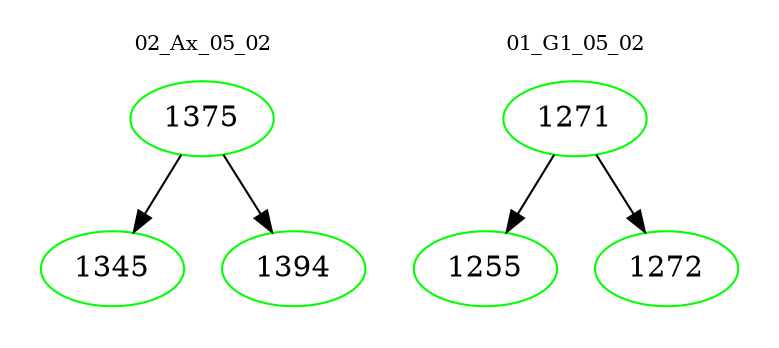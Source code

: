 digraph{
subgraph cluster_0 {
color = white
label = "02_Ax_05_02";
fontsize=10;
T0_1375 [label="1375", color="green"]
T0_1375 -> T0_1345 [color="black"]
T0_1345 [label="1345", color="green"]
T0_1375 -> T0_1394 [color="black"]
T0_1394 [label="1394", color="green"]
}
subgraph cluster_1 {
color = white
label = "01_G1_05_02";
fontsize=10;
T1_1271 [label="1271", color="green"]
T1_1271 -> T1_1255 [color="black"]
T1_1255 [label="1255", color="green"]
T1_1271 -> T1_1272 [color="black"]
T1_1272 [label="1272", color="green"]
}
}
